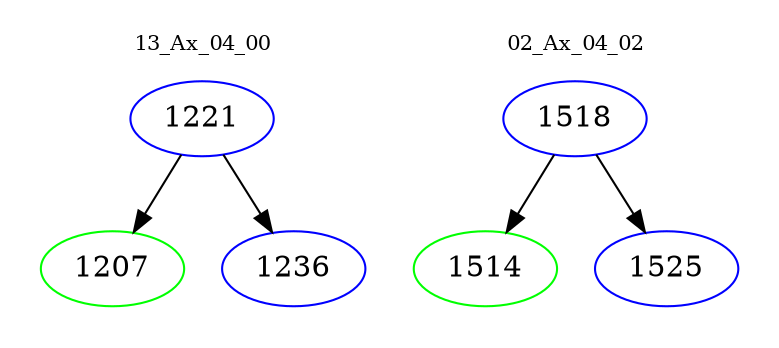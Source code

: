 digraph{
subgraph cluster_0 {
color = white
label = "13_Ax_04_00";
fontsize=10;
T0_1221 [label="1221", color="blue"]
T0_1221 -> T0_1207 [color="black"]
T0_1207 [label="1207", color="green"]
T0_1221 -> T0_1236 [color="black"]
T0_1236 [label="1236", color="blue"]
}
subgraph cluster_1 {
color = white
label = "02_Ax_04_02";
fontsize=10;
T1_1518 [label="1518", color="blue"]
T1_1518 -> T1_1514 [color="black"]
T1_1514 [label="1514", color="green"]
T1_1518 -> T1_1525 [color="black"]
T1_1525 [label="1525", color="blue"]
}
}
